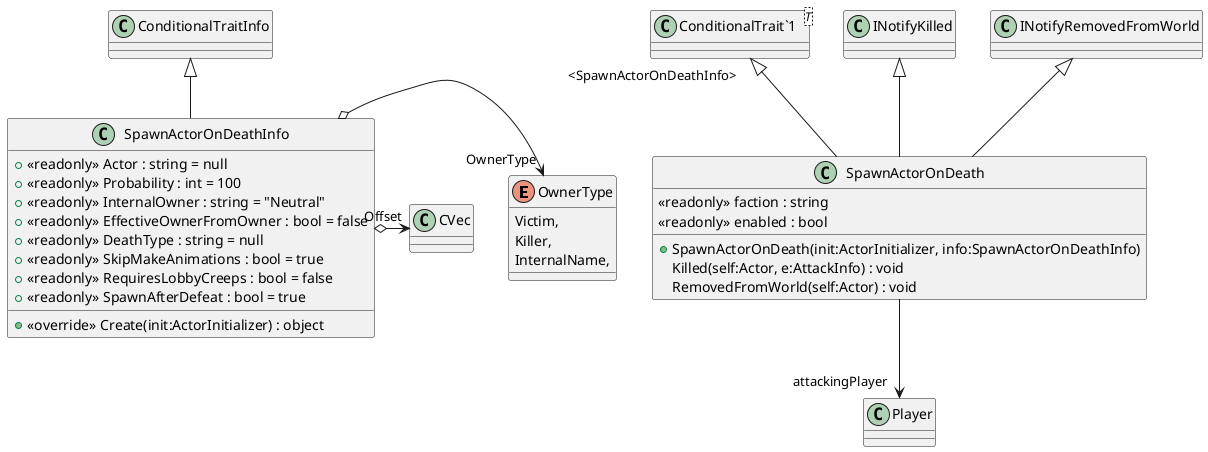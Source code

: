 @startuml
enum OwnerType {
    Victim,
    Killer,
    InternalName,
}
class SpawnActorOnDeathInfo {
    + <<readonly>> Actor : string = null
    + <<readonly>> Probability : int = 100
    + <<readonly>> InternalOwner : string = "Neutral"
    + <<readonly>> EffectiveOwnerFromOwner : bool = false
    + <<readonly>> DeathType : string = null
    + <<readonly>> SkipMakeAnimations : bool = true
    + <<readonly>> RequiresLobbyCreeps : bool = false
    + <<readonly>> SpawnAfterDefeat : bool = true
    + <<override>> Create(init:ActorInitializer) : object
}
class SpawnActorOnDeath {
    <<readonly>> faction : string
    <<readonly>> enabled : bool
    + SpawnActorOnDeath(init:ActorInitializer, info:SpawnActorOnDeathInfo)
    Killed(self:Actor, e:AttackInfo) : void
    RemovedFromWorld(self:Actor) : void
}
class "ConditionalTrait`1"<T> {
}
ConditionalTraitInfo <|-- SpawnActorOnDeathInfo
SpawnActorOnDeathInfo o-> "OwnerType" OwnerType
SpawnActorOnDeathInfo o-> "Offset" CVec
"ConditionalTrait`1" "<SpawnActorOnDeathInfo>" <|-- SpawnActorOnDeath
INotifyKilled <|-- SpawnActorOnDeath
INotifyRemovedFromWorld <|-- SpawnActorOnDeath
SpawnActorOnDeath --> "attackingPlayer" Player
@enduml
